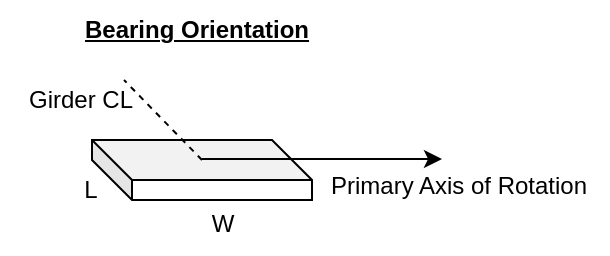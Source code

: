 <mxfile version="21.6.2" type="device">
  <diagram name="Page-1" id="s9URJ02kZdWTtRt5Mpn2">
    <mxGraphModel dx="581" dy="307" grid="1" gridSize="10" guides="1" tooltips="1" connect="1" arrows="1" fold="1" page="1" pageScale="1" pageWidth="850" pageHeight="1100" math="0" shadow="0">
      <root>
        <mxCell id="0" />
        <mxCell id="1" parent="0" />
        <mxCell id="jcGAcOVpqSq9n824rz7Z-1" value="" style="shape=cube;whiteSpace=wrap;html=1;boundedLbl=1;backgroundOutline=1;darkOpacity=0.05;darkOpacity2=0.1;" vertex="1" parent="1">
          <mxGeometry x="370" y="300" width="110" height="30" as="geometry" />
        </mxCell>
        <mxCell id="jcGAcOVpqSq9n824rz7Z-2" value="" style="endArrow=classic;html=1;rounded=0;" edge="1" parent="1">
          <mxGeometry width="50" height="50" relative="1" as="geometry">
            <mxPoint x="425" y="309.5" as="sourcePoint" />
            <mxPoint x="545" y="309.5" as="targetPoint" />
          </mxGeometry>
        </mxCell>
        <mxCell id="jcGAcOVpqSq9n824rz7Z-3" value="L" style="text;html=1;align=center;verticalAlign=middle;resizable=0;points=[];autosize=1;strokeColor=none;fillColor=none;" vertex="1" parent="1">
          <mxGeometry x="354" y="310" width="30" height="30" as="geometry" />
        </mxCell>
        <mxCell id="jcGAcOVpqSq9n824rz7Z-4" value="W" style="text;html=1;align=center;verticalAlign=middle;resizable=0;points=[];autosize=1;strokeColor=none;fillColor=none;" vertex="1" parent="1">
          <mxGeometry x="420" y="327" width="30" height="30" as="geometry" />
        </mxCell>
        <mxCell id="jcGAcOVpqSq9n824rz7Z-5" value="Primary Axis of Rotation" style="text;html=1;align=center;verticalAlign=middle;resizable=0;points=[];autosize=1;strokeColor=none;fillColor=none;" vertex="1" parent="1">
          <mxGeometry x="478" y="308" width="150" height="30" as="geometry" />
        </mxCell>
        <mxCell id="jcGAcOVpqSq9n824rz7Z-6" value="" style="endArrow=none;dashed=1;html=1;rounded=0;" edge="1" parent="1">
          <mxGeometry width="50" height="50" relative="1" as="geometry">
            <mxPoint x="425" y="310" as="sourcePoint" />
            <mxPoint x="386" y="270" as="targetPoint" />
          </mxGeometry>
        </mxCell>
        <mxCell id="jcGAcOVpqSq9n824rz7Z-7" value="Girder CL" style="text;html=1;align=center;verticalAlign=middle;resizable=0;points=[];autosize=1;strokeColor=none;fillColor=none;" vertex="1" parent="1">
          <mxGeometry x="324" y="265" width="80" height="30" as="geometry" />
        </mxCell>
        <mxCell id="jcGAcOVpqSq9n824rz7Z-11" value="&lt;b&gt;&lt;u&gt;Bearing Orientation&lt;/u&gt;&lt;/b&gt;" style="text;html=1;align=center;verticalAlign=middle;resizable=0;points=[];autosize=1;strokeColor=none;fillColor=none;" vertex="1" parent="1">
          <mxGeometry x="352" y="230" width="140" height="30" as="geometry" />
        </mxCell>
      </root>
    </mxGraphModel>
  </diagram>
</mxfile>
